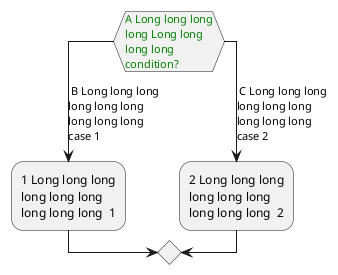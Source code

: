 {
  "sha1": "rwxaqy9fvt77jeqrf7vk59jvx5jg354",
  "insertion": {
    "when": "2024-06-04T17:28:44.363Z",
    "url": "https://forum.plantuml.net/14529/activity-style-allow-style-diamond-internal-label-external",
    "user": "plantuml@gmail.com"
  }
}
@startuml
<style>
activityDiagram {
  MaximumWidth 100
  diamond {
    FontColor green
  }
}
</style>
switch (A Long long long long Long long long long  condition? )
case ( B Long long long long long long long long long case 1)
   :1 Long long long long long long long long long  1;
case ( C Long long long long long long long long long case 2 )
   :2 Long long long long long long long long long  2;
endswitch

@enduml
